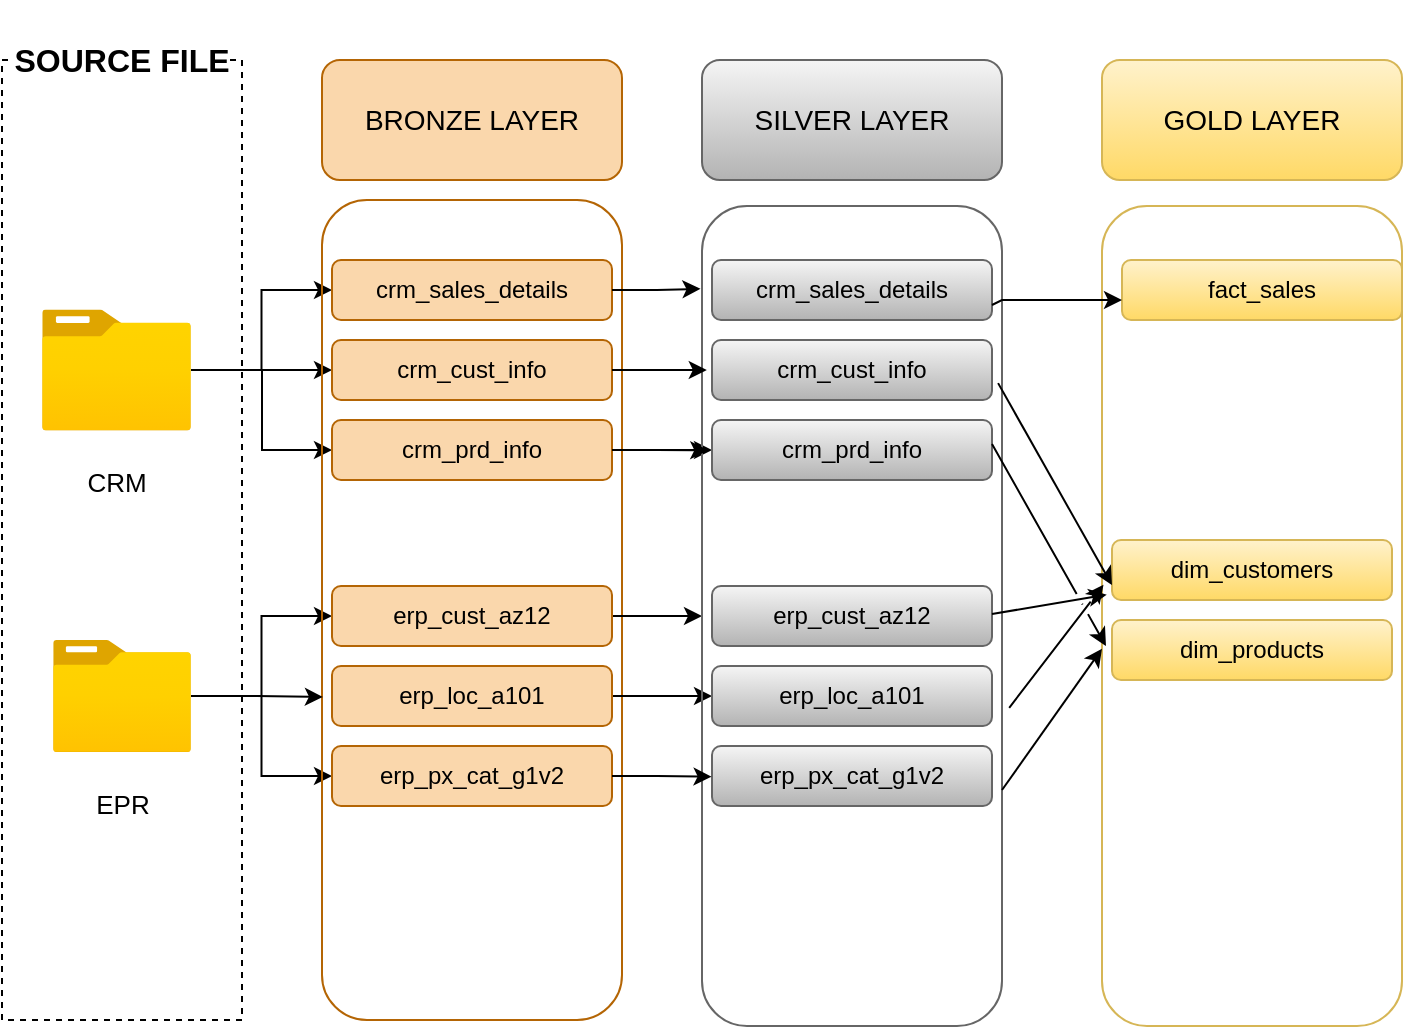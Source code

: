 <mxfile version="28.0.6">
  <diagram name="Page-1" id="wA9IzEFwKQqFHvrkm-6U">
    <mxGraphModel dx="1042" dy="626" grid="1" gridSize="10" guides="1" tooltips="1" connect="1" arrows="1" fold="1" page="1" pageScale="1" pageWidth="850" pageHeight="1100" math="0" shadow="0">
      <root>
        <mxCell id="0" />
        <mxCell id="1" parent="0" />
        <mxCell id="2Wd-GS6qr9fwty7BjQF4-1" value="" style="rounded=0;whiteSpace=wrap;html=1;fillColor=none;strokeColor=default;dashed=1;" parent="1" vertex="1">
          <mxGeometry x="40" y="80" width="120" height="480" as="geometry" />
        </mxCell>
        <mxCell id="2Wd-GS6qr9fwty7BjQF4-2" value="&lt;h3&gt;&lt;font style=&quot;font-size: 16px; background-color: light-dark(#ffffff, var(--ge-dark-color, #121212));&quot;&gt;SOURCE FILE&lt;/font&gt;&lt;/h3&gt;" style="rounded=0;whiteSpace=wrap;html=1;fillColor=none;strokeColor=none;" parent="1" vertex="1">
          <mxGeometry x="40" y="50" width="120" height="60" as="geometry" />
        </mxCell>
        <mxCell id="2Wd-GS6qr9fwty7BjQF4-21" value="" style="edgeStyle=orthogonalEdgeStyle;rounded=0;orthogonalLoop=1;jettySize=auto;html=1;" parent="1" source="2Wd-GS6qr9fwty7BjQF4-3" target="2Wd-GS6qr9fwty7BjQF4-11" edge="1">
          <mxGeometry relative="1" as="geometry">
            <Array as="points">
              <mxPoint x="170" y="235" />
              <mxPoint x="170" y="275" />
            </Array>
          </mxGeometry>
        </mxCell>
        <mxCell id="2Wd-GS6qr9fwty7BjQF4-25" style="edgeStyle=orthogonalEdgeStyle;rounded=0;orthogonalLoop=1;jettySize=auto;html=1;" parent="1" source="2Wd-GS6qr9fwty7BjQF4-3" target="2Wd-GS6qr9fwty7BjQF4-10" edge="1">
          <mxGeometry relative="1" as="geometry" />
        </mxCell>
        <mxCell id="2Wd-GS6qr9fwty7BjQF4-26" style="edgeStyle=orthogonalEdgeStyle;rounded=0;orthogonalLoop=1;jettySize=auto;html=1;" parent="1" source="2Wd-GS6qr9fwty7BjQF4-3" target="2Wd-GS6qr9fwty7BjQF4-9" edge="1">
          <mxGeometry relative="1" as="geometry" />
        </mxCell>
        <mxCell id="2Wd-GS6qr9fwty7BjQF4-3" value="&lt;p&gt;&lt;font style=&quot;font-size: 13px;&quot;&gt;CRM&lt;/font&gt;&lt;/p&gt;" style="image;aspect=fixed;html=1;points=[];align=center;fontSize=12;image=img/lib/azure2/general/Folder_Blank.svg;" parent="1" vertex="1">
          <mxGeometry x="60" y="204.77" width="74.5" height="60.46" as="geometry" />
        </mxCell>
        <mxCell id="2Wd-GS6qr9fwty7BjQF4-22" value="" style="edgeStyle=orthogonalEdgeStyle;rounded=0;orthogonalLoop=1;jettySize=auto;html=1;" parent="1" source="2Wd-GS6qr9fwty7BjQF4-4" target="2Wd-GS6qr9fwty7BjQF4-14" edge="1">
          <mxGeometry relative="1" as="geometry" />
        </mxCell>
        <mxCell id="2Wd-GS6qr9fwty7BjQF4-24" style="edgeStyle=orthogonalEdgeStyle;rounded=0;orthogonalLoop=1;jettySize=auto;html=1;entryX=0;entryY=0.5;entryDx=0;entryDy=0;" parent="1" source="2Wd-GS6qr9fwty7BjQF4-4" target="2Wd-GS6qr9fwty7BjQF4-12" edge="1">
          <mxGeometry relative="1" as="geometry" />
        </mxCell>
        <mxCell id="2Wd-GS6qr9fwty7BjQF4-4" value="&lt;p&gt;&lt;span style=&quot;font-size: 13px;&quot;&gt;EPR&lt;/span&gt;&lt;/p&gt;" style="image;aspect=fixed;html=1;points=[];align=center;fontSize=12;image=img/lib/azure2/general/Folder_Blank.svg;" parent="1" vertex="1">
          <mxGeometry x="65.5" y="370" width="69" height="56.0" as="geometry" />
        </mxCell>
        <mxCell id="2Wd-GS6qr9fwty7BjQF4-5" value="" style="rounded=1;whiteSpace=wrap;html=1;fillColor=none;strokeColor=#b46504;" parent="1" vertex="1">
          <mxGeometry x="200" y="150" width="150" height="410" as="geometry" />
        </mxCell>
        <mxCell id="2Wd-GS6qr9fwty7BjQF4-6" value="&lt;font style=&quot;font-size: 14px; color: light-dark(rgb(0, 0, 0), rgb(0, 0, 0));&quot;&gt;BRONZE LAYER&lt;/font&gt;" style="rounded=1;whiteSpace=wrap;html=1;strokeColor=#b46504;fillColor=#fad7ac;" parent="1" vertex="1">
          <mxGeometry x="200" y="80" width="150" height="60" as="geometry" />
        </mxCell>
        <mxCell id="2Wd-GS6qr9fwty7BjQF4-9" value="&lt;font style=&quot;color: rgb(0, 0, 0);&quot;&gt;crm_sales_details&lt;/font&gt;" style="rounded=1;whiteSpace=wrap;html=1;fillColor=#fad7ac;strokeColor=#b46504;" parent="1" vertex="1">
          <mxGeometry x="205" y="180" width="140" height="30" as="geometry" />
        </mxCell>
        <mxCell id="2Wd-GS6qr9fwty7BjQF4-10" value="&lt;font style=&quot;color: rgb(0, 0, 0);&quot;&gt;crm_cust_info&lt;/font&gt;" style="rounded=1;whiteSpace=wrap;html=1;fillColor=#fad7ac;strokeColor=#b46504;" parent="1" vertex="1">
          <mxGeometry x="205" y="220" width="140" height="30" as="geometry" />
        </mxCell>
        <mxCell id="6ItISwijsfF4My4xdIuM-14" style="edgeStyle=orthogonalEdgeStyle;rounded=0;orthogonalLoop=1;jettySize=auto;html=1;entryX=0;entryY=0.5;entryDx=0;entryDy=0;" parent="1" source="2Wd-GS6qr9fwty7BjQF4-11" target="6ItISwijsfF4My4xdIuM-5" edge="1">
          <mxGeometry relative="1" as="geometry" />
        </mxCell>
        <mxCell id="2Wd-GS6qr9fwty7BjQF4-11" value="&lt;font style=&quot;color: rgb(0, 0, 0);&quot;&gt;crm_prd_info&lt;/font&gt;" style="rounded=1;whiteSpace=wrap;html=1;fillColor=#fad7ac;strokeColor=#b46504;" parent="1" vertex="1">
          <mxGeometry x="205" y="260" width="140" height="30" as="geometry" />
        </mxCell>
        <mxCell id="6ItISwijsfF4My4xdIuM-15" style="edgeStyle=orthogonalEdgeStyle;rounded=0;orthogonalLoop=1;jettySize=auto;html=1;entryX=0;entryY=0.5;entryDx=0;entryDy=0;" parent="1" source="2Wd-GS6qr9fwty7BjQF4-12" target="6ItISwijsfF4My4xdIuM-1" edge="1">
          <mxGeometry relative="1" as="geometry" />
        </mxCell>
        <mxCell id="2Wd-GS6qr9fwty7BjQF4-12" value="&lt;font color=&quot;#000000&quot;&gt;erp_cust_az12&lt;/font&gt;" style="rounded=1;whiteSpace=wrap;html=1;fillColor=#fad7ac;strokeColor=#b46504;" parent="1" vertex="1">
          <mxGeometry x="205" y="343" width="140" height="30" as="geometry" />
        </mxCell>
        <mxCell id="6ItISwijsfF4My4xdIuM-16" style="edgeStyle=orthogonalEdgeStyle;rounded=0;orthogonalLoop=1;jettySize=auto;html=1;entryX=0;entryY=0.5;entryDx=0;entryDy=0;" parent="1" source="2Wd-GS6qr9fwty7BjQF4-13" target="6ItISwijsfF4My4xdIuM-7" edge="1">
          <mxGeometry relative="1" as="geometry" />
        </mxCell>
        <mxCell id="2Wd-GS6qr9fwty7BjQF4-13" value="&lt;font color=&quot;#000000&quot;&gt;erp_loc_a101&lt;/font&gt;" style="rounded=1;whiteSpace=wrap;html=1;fillColor=#fad7ac;strokeColor=#b46504;" parent="1" vertex="1">
          <mxGeometry x="205" y="383" width="140" height="30" as="geometry" />
        </mxCell>
        <mxCell id="2Wd-GS6qr9fwty7BjQF4-14" value="&lt;font color=&quot;#000000&quot;&gt;erp_px_cat_g1v2&lt;/font&gt;" style="rounded=1;whiteSpace=wrap;html=1;fillColor=#fad7ac;strokeColor=#b46504;" parent="1" vertex="1">
          <mxGeometry x="205" y="423" width="140" height="30" as="geometry" />
        </mxCell>
        <mxCell id="2Wd-GS6qr9fwty7BjQF4-23" style="edgeStyle=orthogonalEdgeStyle;rounded=0;orthogonalLoop=1;jettySize=auto;html=1;entryX=0.003;entryY=0.606;entryDx=0;entryDy=0;entryPerimeter=0;" parent="1" source="2Wd-GS6qr9fwty7BjQF4-4" target="2Wd-GS6qr9fwty7BjQF4-5" edge="1">
          <mxGeometry relative="1" as="geometry" />
        </mxCell>
        <mxCell id="6ItISwijsfF4My4xdIuM-1" value="" style="rounded=1;whiteSpace=wrap;html=1;fillColor=none;strokeColor=#666666;gradientColor=#b3b3b3;" parent="1" vertex="1">
          <mxGeometry x="390" y="153" width="150" height="410" as="geometry" />
        </mxCell>
        <mxCell id="6ItISwijsfF4My4xdIuM-2" value="&lt;font style=&quot;font-size: 14px; color: light-dark(rgb(0, 0, 0), rgb(0, 0, 0));&quot;&gt;SILVER LAYER&lt;/font&gt;" style="rounded=1;whiteSpace=wrap;html=1;strokeColor=#666666;fillColor=#f5f5f5;gradientColor=#b3b3b3;" parent="1" vertex="1">
          <mxGeometry x="390" y="80" width="150" height="60" as="geometry" />
        </mxCell>
        <mxCell id="6ItISwijsfF4My4xdIuM-3" value="&lt;font style=&quot;color: rgb(0, 0, 0);&quot;&gt;crm_sales_details&lt;/font&gt;" style="rounded=1;whiteSpace=wrap;html=1;fillColor=#f5f5f5;strokeColor=#666666;gradientColor=#b3b3b3;" parent="1" vertex="1">
          <mxGeometry x="395" y="180" width="140" height="30" as="geometry" />
        </mxCell>
        <mxCell id="6ItISwijsfF4My4xdIuM-4" value="&lt;font style=&quot;color: rgb(0, 0, 0);&quot;&gt;crm_cust_info&lt;/font&gt;" style="rounded=1;whiteSpace=wrap;html=1;fillColor=#f5f5f5;strokeColor=#666666;gradientColor=#b3b3b3;" parent="1" vertex="1">
          <mxGeometry x="395" y="220" width="140" height="30" as="geometry" />
        </mxCell>
        <mxCell id="6ItISwijsfF4My4xdIuM-5" value="&lt;font style=&quot;color: rgb(0, 0, 0);&quot;&gt;crm_prd_info&lt;/font&gt;" style="rounded=1;whiteSpace=wrap;html=1;fillColor=#f5f5f5;strokeColor=#666666;gradientColor=#b3b3b3;" parent="1" vertex="1">
          <mxGeometry x="395" y="260" width="140" height="30" as="geometry" />
        </mxCell>
        <mxCell id="6ItISwijsfF4My4xdIuM-6" value="&lt;font color=&quot;#000000&quot;&gt;erp_cust_az12&lt;/font&gt;" style="rounded=1;whiteSpace=wrap;html=1;fillColor=#f5f5f5;strokeColor=#666666;gradientColor=#b3b3b3;" parent="1" vertex="1">
          <mxGeometry x="395" y="343" width="140" height="30" as="geometry" />
        </mxCell>
        <mxCell id="6ItISwijsfF4My4xdIuM-7" value="&lt;font color=&quot;#000000&quot;&gt;erp_loc_a101&lt;/font&gt;" style="rounded=1;whiteSpace=wrap;html=1;fillColor=#f5f5f5;strokeColor=#666666;gradientColor=#b3b3b3;" parent="1" vertex="1">
          <mxGeometry x="395" y="383" width="140" height="30" as="geometry" />
        </mxCell>
        <mxCell id="6ItISwijsfF4My4xdIuM-9" value="&lt;font color=&quot;#000000&quot;&gt;erp_px_cat_g1v2&lt;/font&gt;" style="rounded=1;whiteSpace=wrap;html=1;fillColor=#f5f5f5;strokeColor=#666666;gradientColor=#b3b3b3;" parent="1" vertex="1">
          <mxGeometry x="395" y="423" width="140" height="30" as="geometry" />
        </mxCell>
        <mxCell id="6ItISwijsfF4My4xdIuM-11" style="edgeStyle=orthogonalEdgeStyle;rounded=0;orthogonalLoop=1;jettySize=auto;html=1;entryX=-0.005;entryY=0.101;entryDx=0;entryDy=0;entryPerimeter=0;" parent="1" source="2Wd-GS6qr9fwty7BjQF4-9" target="6ItISwijsfF4My4xdIuM-1" edge="1">
          <mxGeometry relative="1" as="geometry" />
        </mxCell>
        <mxCell id="6ItISwijsfF4My4xdIuM-12" style="edgeStyle=orthogonalEdgeStyle;rounded=0;orthogonalLoop=1;jettySize=auto;html=1;entryX=0.016;entryY=0.2;entryDx=0;entryDy=0;entryPerimeter=0;" parent="1" source="2Wd-GS6qr9fwty7BjQF4-10" target="6ItISwijsfF4My4xdIuM-1" edge="1">
          <mxGeometry relative="1" as="geometry" />
        </mxCell>
        <mxCell id="6ItISwijsfF4My4xdIuM-17" style="edgeStyle=orthogonalEdgeStyle;rounded=0;orthogonalLoop=1;jettySize=auto;html=1;entryX=0.032;entryY=0.696;entryDx=0;entryDy=0;entryPerimeter=0;" parent="1" source="2Wd-GS6qr9fwty7BjQF4-14" target="6ItISwijsfF4My4xdIuM-1" edge="1">
          <mxGeometry relative="1" as="geometry" />
        </mxCell>
        <mxCell id="6ItISwijsfF4My4xdIuM-18" style="edgeStyle=orthogonalEdgeStyle;rounded=0;orthogonalLoop=1;jettySize=auto;html=1;entryX=0.021;entryY=0.298;entryDx=0;entryDy=0;entryPerimeter=0;" parent="1" source="2Wd-GS6qr9fwty7BjQF4-11" target="6ItISwijsfF4My4xdIuM-1" edge="1">
          <mxGeometry relative="1" as="geometry" />
        </mxCell>
        <mxCell id="bRY6IPjUY3DkEBc1iSdZ-1" value="" style="rounded=1;whiteSpace=wrap;html=1;fillColor=none;strokeColor=#d6b656;gradientColor=#ffd966;" vertex="1" parent="1">
          <mxGeometry x="590" y="153" width="150" height="410" as="geometry" />
        </mxCell>
        <mxCell id="bRY6IPjUY3DkEBc1iSdZ-2" value="&lt;font color=&quot;#000000&quot;&gt;&lt;span style=&quot;font-size: 14px;&quot;&gt;GOLD LAYER&lt;/span&gt;&lt;/font&gt;" style="rounded=1;whiteSpace=wrap;html=1;strokeColor=#d6b656;fillColor=#fff2cc;gradientColor=#ffd966;" vertex="1" parent="1">
          <mxGeometry x="590" y="80" width="150" height="60" as="geometry" />
        </mxCell>
        <mxCell id="bRY6IPjUY3DkEBc1iSdZ-3" value="&lt;font color=&quot;#000000&quot;&gt;fact_sales&lt;/font&gt;" style="rounded=1;whiteSpace=wrap;html=1;fillColor=#fff2cc;strokeColor=#d6b656;gradientColor=#ffd966;" vertex="1" parent="1">
          <mxGeometry x="600" y="180" width="140" height="30" as="geometry" />
        </mxCell>
        <mxCell id="bRY6IPjUY3DkEBc1iSdZ-4" value="&lt;font color=&quot;#000000&quot;&gt;dim_customers&lt;/font&gt;" style="rounded=1;whiteSpace=wrap;html=1;fillColor=#fff2cc;strokeColor=#d6b656;gradientColor=#ffd966;" vertex="1" parent="1">
          <mxGeometry x="595" y="320" width="140" height="30" as="geometry" />
        </mxCell>
        <mxCell id="bRY6IPjUY3DkEBc1iSdZ-5" value="&lt;font color=&quot;#000000&quot;&gt;dim_products&lt;/font&gt;" style="rounded=1;whiteSpace=wrap;html=1;fillColor=#fff2cc;strokeColor=#d6b656;gradientColor=#ffd966;" vertex="1" parent="1">
          <mxGeometry x="595" y="360" width="140" height="30" as="geometry" />
        </mxCell>
        <mxCell id="bRY6IPjUY3DkEBc1iSdZ-9" value="" style="endArrow=classic;html=1;rounded=0;exitX=1;exitY=0.75;exitDx=0;exitDy=0;jumpStyle=gap;" edge="1" parent="1" source="6ItISwijsfF4My4xdIuM-3">
          <mxGeometry width="50" height="50" relative="1" as="geometry">
            <mxPoint x="550" y="250" as="sourcePoint" />
            <mxPoint x="600" y="200" as="targetPoint" />
            <Array as="points">
              <mxPoint x="540" y="200" />
            </Array>
          </mxGeometry>
        </mxCell>
        <mxCell id="bRY6IPjUY3DkEBc1iSdZ-11" value="" style="endArrow=classic;html=1;rounded=0;exitX=0.987;exitY=0.216;exitDx=0;exitDy=0;exitPerimeter=0;entryX=0;entryY=0.75;entryDx=0;entryDy=0;jumpStyle=gap;" edge="1" parent="1" source="6ItISwijsfF4My4xdIuM-1" target="bRY6IPjUY3DkEBc1iSdZ-4">
          <mxGeometry width="50" height="50" relative="1" as="geometry">
            <mxPoint x="580" y="340" as="sourcePoint" />
            <mxPoint x="630" y="290" as="targetPoint" />
          </mxGeometry>
        </mxCell>
        <mxCell id="bRY6IPjUY3DkEBc1iSdZ-12" value="" style="endArrow=classic;html=1;rounded=0;exitX=0.987;exitY=0.216;exitDx=0;exitDy=0;exitPerimeter=0;entryX=0.016;entryY=0.474;entryDx=0;entryDy=0;entryPerimeter=0;jumpStyle=gap;" edge="1" parent="1" target="bRY6IPjUY3DkEBc1iSdZ-1">
          <mxGeometry width="50" height="50" relative="1" as="geometry">
            <mxPoint x="535" y="357" as="sourcePoint" />
            <mxPoint x="590" y="453" as="targetPoint" />
            <Array as="points" />
          </mxGeometry>
        </mxCell>
        <mxCell id="bRY6IPjUY3DkEBc1iSdZ-13" value="" style="endArrow=classic;html=1;rounded=0;exitX=1.024;exitY=0.612;exitDx=0;exitDy=0;exitPerimeter=0;entryX=0.005;entryY=0.462;entryDx=0;entryDy=0;entryPerimeter=0;jumpStyle=gap;" edge="1" parent="1" source="6ItISwijsfF4My4xdIuM-1" target="bRY6IPjUY3DkEBc1iSdZ-1">
          <mxGeometry width="50" height="50" relative="1" as="geometry">
            <mxPoint x="545" y="367" as="sourcePoint" />
            <mxPoint x="602" y="357" as="targetPoint" />
            <Array as="points" />
          </mxGeometry>
        </mxCell>
        <mxCell id="bRY6IPjUY3DkEBc1iSdZ-14" value="" style="endArrow=classic;html=1;rounded=0;exitX=0.987;exitY=0.216;exitDx=0;exitDy=0;exitPerimeter=0;entryX=0;entryY=0.75;entryDx=0;entryDy=0;jumpStyle=gap;" edge="1" parent="1">
          <mxGeometry width="50" height="50" relative="1" as="geometry">
            <mxPoint x="535" y="272" as="sourcePoint" />
            <mxPoint x="592" y="373" as="targetPoint" />
          </mxGeometry>
        </mxCell>
        <mxCell id="bRY6IPjUY3DkEBc1iSdZ-15" value="" style="endArrow=classic;html=1;rounded=0;exitX=1.024;exitY=0.612;exitDx=0;exitDy=0;exitPerimeter=0;entryX=0;entryY=0.54;entryDx=0;entryDy=0;entryPerimeter=0;jumpStyle=gap;" edge="1" parent="1" target="bRY6IPjUY3DkEBc1iSdZ-1">
          <mxGeometry width="50" height="50" relative="1" as="geometry">
            <mxPoint x="540" y="445" as="sourcePoint" />
            <mxPoint x="587" y="383" as="targetPoint" />
            <Array as="points" />
          </mxGeometry>
        </mxCell>
      </root>
    </mxGraphModel>
  </diagram>
</mxfile>
